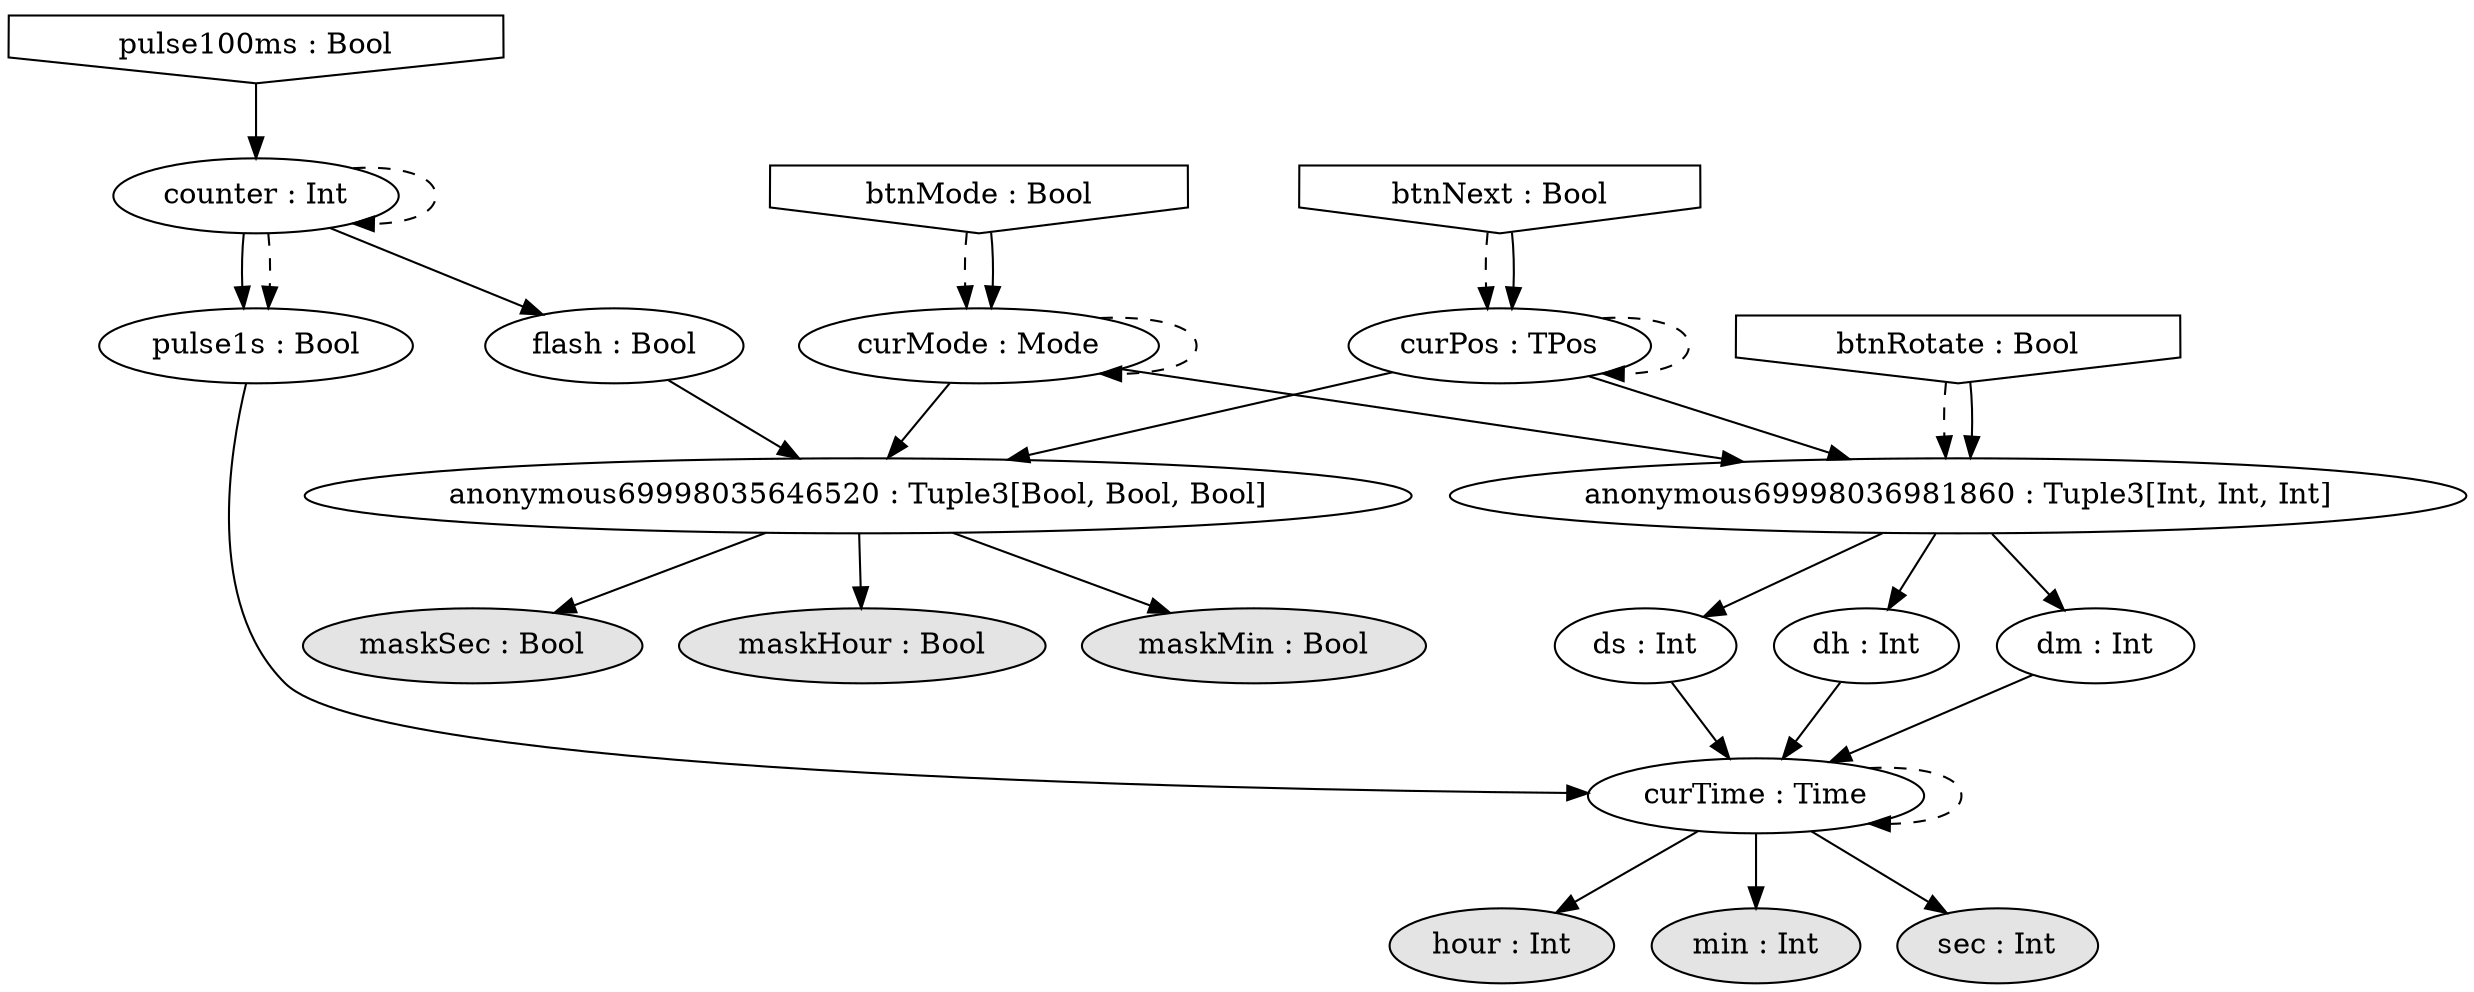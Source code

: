 digraph LCDClock {
  pulse100ms [label = "pulse100ms : Bool", shape = "invhouse"];
  counter [label = "counter : Int"];
  pulse1s [label = "pulse1s : Bool"];
  btnMode [label = "btnMode : Bool", shape = "invhouse"];
  curMode [label = "curMode : Mode"];
  btnRotate [label = "btnRotate : Bool", shape = "invhouse"];
  btnNext [label = "btnNext : Bool", shape = "invhouse"];
  curPos [label = "curPos : TPos"];
  anonymous69998036981860 [label = "anonymous69998036981860 : Tuple3[Int, Int, Int]"];
  dh [label = "dh : Int"];
  dm [label = "dm : Int"];
  ds [label = "ds : Int"];
  curTime [label = "curTime : Time"];
  hour [label = "hour : Int", style = filled, fillcolor = "#e4e4e4"];
  min [label = "min : Int", style = filled, fillcolor = "#e4e4e4"];
  sec [label = "sec : Int", style = filled, fillcolor = "#e4e4e4"];
  flash [label = "flash : Bool"];
  anonymous69998035646520 [label = "anonymous69998035646520 : Tuple3[Bool, Bool, Bool]"];
  maskHour [label = "maskHour : Bool", style = filled, fillcolor = "#e4e4e4"];
  maskMin [label = "maskMin : Bool", style = filled, fillcolor = "#e4e4e4"];
  maskSec [label = "maskSec : Bool", style = filled, fillcolor = "#e4e4e4"];
  curTime -> hour;
  pulse1s -> curTime;
  counter -> pulse1s;
  pulse100ms -> counter;
  counter -> counter [style = dashed];
  counter -> pulse1s [style = dashed];
  curTime -> curTime [style = dashed];
  dh -> curTime;
  anonymous69998036981860 -> dh;
  curMode -> anonymous69998036981860;
  btnMode -> curMode [style = dashed];
  btnMode -> curMode;
  curMode -> curMode [style = dashed];
  btnRotate -> anonymous69998036981860 [style = dashed];
  btnRotate -> anonymous69998036981860;
  curPos -> anonymous69998036981860;
  btnNext -> curPos [style = dashed];
  btnNext -> curPos;
  curPos -> curPos [style = dashed];
  dm -> curTime;
  anonymous69998036981860 -> dm;
  ds -> curTime;
  anonymous69998036981860 -> ds;
  curTime -> min;
  curTime -> sec;
  anonymous69998035646520 -> maskHour;
  curMode -> anonymous69998035646520;
  flash -> anonymous69998035646520;
  counter -> flash;
  curPos -> anonymous69998035646520;
  anonymous69998035646520 -> maskMin;
  anonymous69998035646520 -> maskSec;
}

